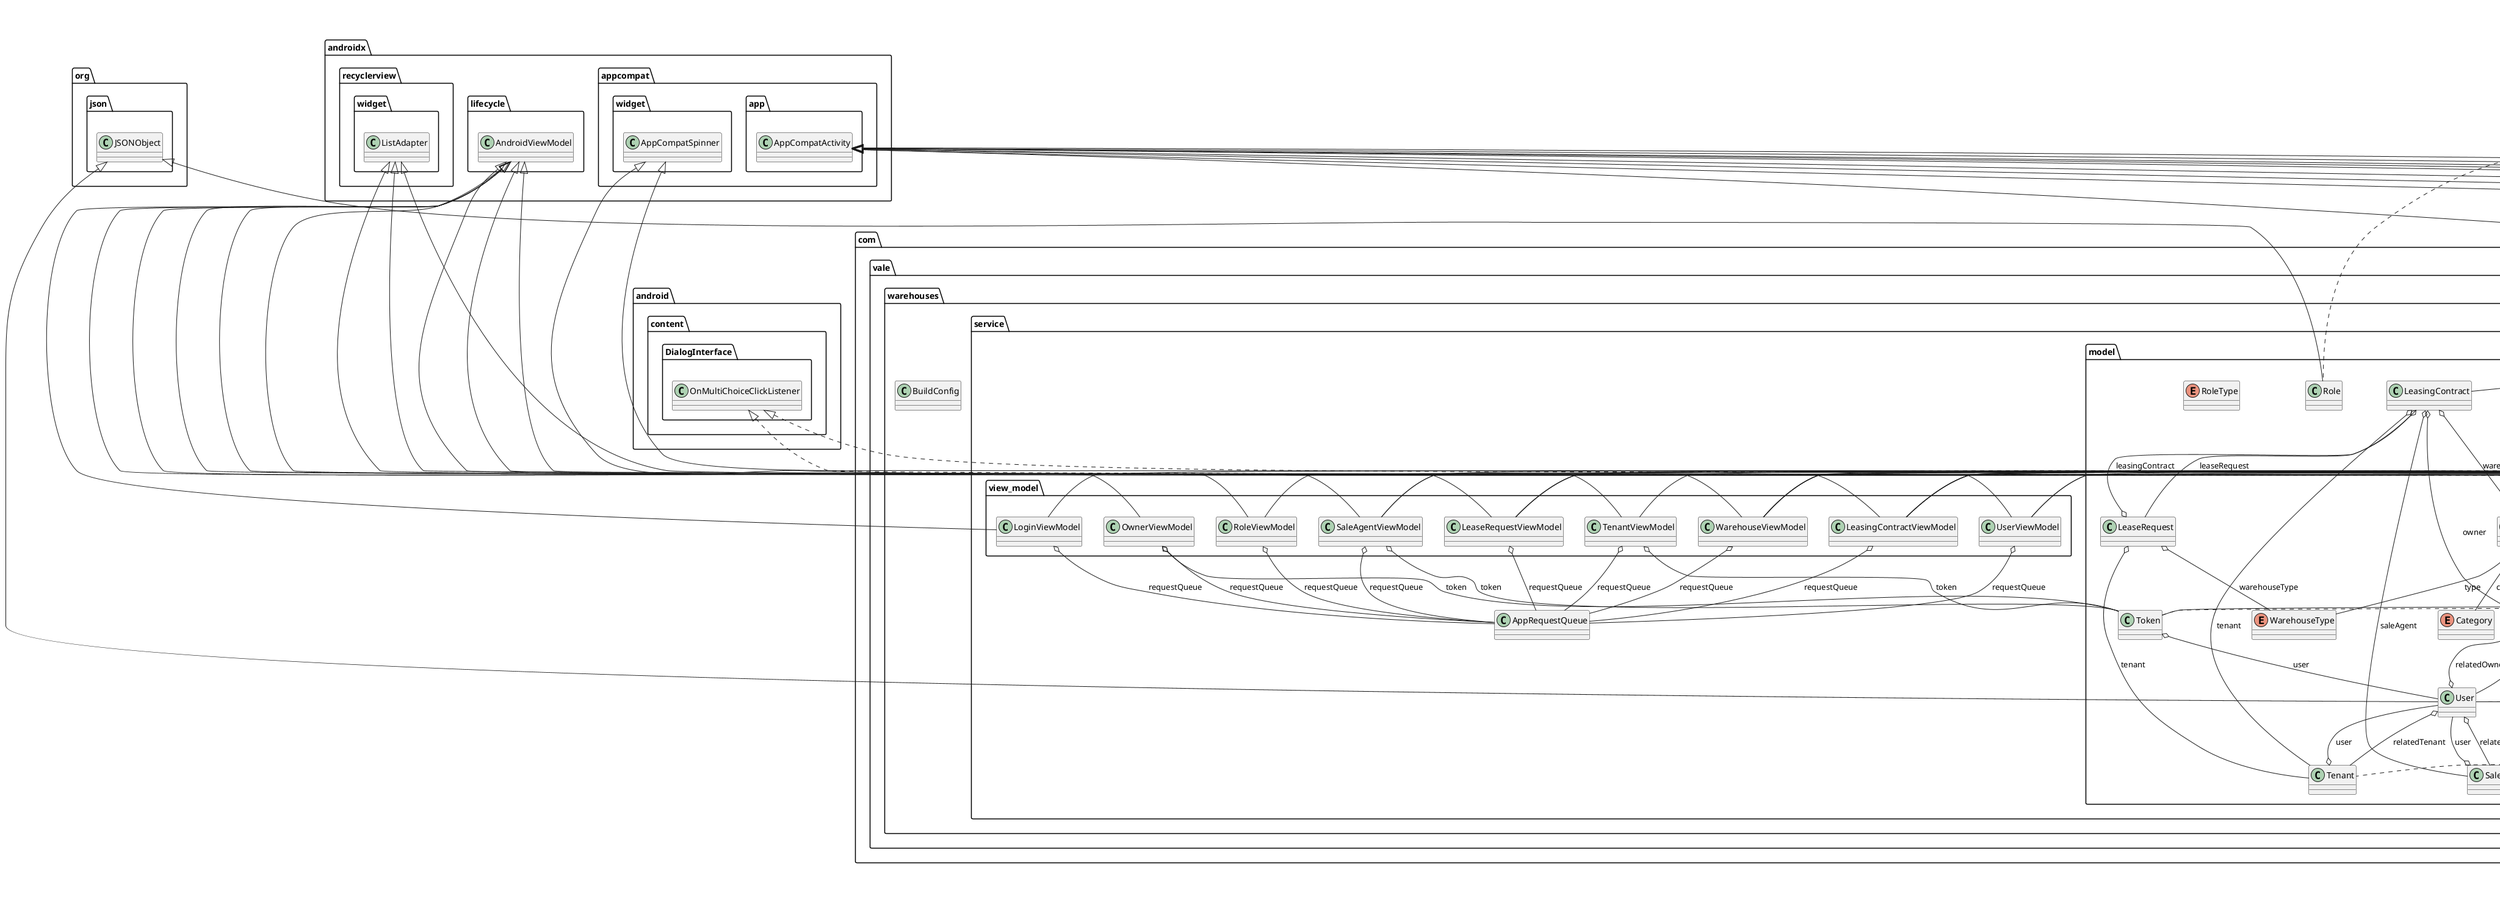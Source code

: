 @startuml

title __APP's Class Diagram__\n

  namespace com.vale.warehouses {
    class com.vale.warehouses.BuildConfig {
    }
  }
  

  namespace com.vale.warehouses {
    namespace service {
      class com.vale.warehouses.service.AppRequestQueue {
      }
    }
  }
  

  namespace com.vale.warehouses {
    namespace service {
      namespace model {
        enum Category {
        }
      }
    }
  }
  

  namespace com.vale.warehouses {
    namespace service {
      namespace model {
        class com.vale.warehouses.service.model.LeaseRequest {
        }
      }
    }
  }
  

  namespace com.vale.warehouses {
    namespace service {
      namespace model {
        class com.vale.warehouses.service.model.LeasingContract {
        }
      }
    }
  }
  

  namespace com.vale.warehouses {
    namespace service {
      namespace model {
        class com.vale.warehouses.service.model.Owner {
        }
      }
    }
  }
  

  namespace com.vale.warehouses {
    namespace service {
      namespace model {
        class com.vale.warehouses.service.model.Role {
        }
      }
    }
  }
  

  namespace com.vale.warehouses {
    namespace service {
      namespace model {
        enum RoleType {
        }
      }
    }
  }
  

  namespace com.vale.warehouses {
    namespace service {
      namespace model {
        class com.vale.warehouses.service.model.SaleAgent {
        }
      }
    }
  }
  

  namespace com.vale.warehouses {
    namespace service {
      namespace model {
        class com.vale.warehouses.service.model.Tenant {
        }
      }
    }
  }
  

  namespace com.vale.warehouses {
    namespace service {
      namespace model {
        class com.vale.warehouses.service.model.Token {
        }
      }
    }
  }
  

  namespace com.vale.warehouses {
    namespace service {
      namespace model {
        class com.vale.warehouses.service.model.User {
        }
      }
    }
  }
  

  namespace com.vale.warehouses {
    namespace service {
      namespace model {
        class com.vale.warehouses.service.model.Warehouse {
        }
      }
    }
  }
  

  namespace com.vale.warehouses {
    namespace service {
      namespace model {
        enum WarehouseType {
        }
      }
    }
  }
  

  namespace com.vale.warehouses {
    namespace service {
      namespace view_model {
        class com.vale.warehouses.service.view_model.LeaseRequestViewModel {
        }
      }
    }
  }
  

  namespace com.vale.warehouses {
    namespace service {
      namespace view_model {
        class com.vale.warehouses.service.view_model.LeasingContractViewModel {
        }
      }
    }
  }
  

  namespace com.vale.warehouses {
    namespace service {
      namespace view_model {
        class com.vale.warehouses.service.view_model.LoginViewModel {
        }
      }
    }
  }
  

  namespace com.vale.warehouses {
    namespace service {
      namespace view_model {
        class com.vale.warehouses.service.view_model.OwnerViewModel {
        }
      }
    }
  }
  

  namespace com.vale.warehouses {
    namespace service {
      namespace view_model {
        class com.vale.warehouses.service.view_model.RoleViewModel {
        }
      }
    }
  }
  

  namespace com.vale.warehouses {
    namespace service {
      namespace view_model {
        class com.vale.warehouses.service.view_model.SaleAgentViewModel {
        }
      }
    }
  }
  

  namespace com.vale.warehouses {
    namespace service {
      namespace view_model {
        class com.vale.warehouses.service.view_model.TenantViewModel {
        }
      }
    }
  }
  

  namespace com.vale.warehouses {
    namespace service {
      namespace view_model {
        class com.vale.warehouses.service.view_model.UserViewModel {
        }
      }
    }
  }
  

  namespace com.vale.warehouses {
    namespace service {
      namespace view_model {
        class com.vale.warehouses.service.view_model.WarehouseViewModel {
        }
      }
    }
  }
  

  namespace com.vale.warehouses {
    namespace ui.lease_contract {
      class com.vale.warehouses.ui.lease_contract.AddEditLeasingContractActivity {
      }
    }
  }
  

  namespace com.vale.warehouses {
    namespace ui.lease_contract {
      class com.vale.warehouses.ui.lease_contract.LeaseContractAdapter {
      }
    }
  }
  

  namespace com.vale.warehouses {
    namespace ui.lease_contract {
      class com.vale.warehouses.ui.lease_contract.LeaseContractListActivity {
      }
    }
  }
  

  namespace com.vale.warehouses {
    namespace ui.lease_request {
      class com.vale.warehouses.ui.lease_request.CreateLeaseRequest {
      }
    }
  }
  

  namespace com.vale.warehouses {
    namespace ui.loggedin {
      class com.vale.warehouses.ui.loggedin.LoggedInActivity {
      }
    }
  }
  

  namespace com.vale.warehouses {
    namespace ui.login {
      class com.vale.warehouses.ui.login.LoginActivity {
      }
    }
  }
  

  namespace com.vale.warehouses {
    namespace ui.login {
      class com.vale.warehouses.ui.login.LoginFormState {
      }
    }
  }
  

  namespace com.vale.warehouses {
    namespace ui.login {
      class com.vale.warehouses.ui.login.LoginResult {
      }
    }
  }
  

  namespace com.vale.warehouses {
    namespace ui.users {
      class com.vale.warehouses.ui.users.AddEditUserActivity {
      }
    }
  }
  

  namespace com.vale.warehouses {
    namespace ui.users {
      class com.vale.warehouses.ui.users.RoleMultiSelectionSpinner {
      }
    }
  }
  

  namespace com.vale.warehouses {
    namespace ui.users {
      class com.vale.warehouses.ui.users.UserAdapter {
      }
    }
  }
  

  namespace com.vale.warehouses {
    namespace ui.users {
      class com.vale.warehouses.ui.users.UserListActivity {
      }
    }
  }
  

  namespace com.vale.warehouses {
    namespace ui.warehouses {
      class com.vale.warehouses.ui.warehouses.AddEditWarehouseActivity {
      }
    }
  }
  

  namespace com.vale.warehouses {
    namespace ui.warehouses {
      class com.vale.warehouses.ui.warehouses.SaleAgentMultiSelectionSpinner {
      }
    }
  }
  

  namespace com.vale.warehouses {
    namespace ui.warehouses {
      class com.vale.warehouses.ui.warehouses.WarehouseAdapter {
      }
    }
  }
  

  namespace com.vale.warehouses {
    namespace ui.warehouses {
      class com.vale.warehouses.ui.warehouses.WarehouseListActivity {
      }
    }
  }
  

  com.vale.warehouses.service.model.LeaseRequest o-- com.vale.warehouses.service.model.LeasingContract : leasingContract
  com.vale.warehouses.service.model.LeaseRequest o-- com.vale.warehouses.service.model.Tenant : tenant
  com.vale.warehouses.service.model.LeaseRequest o-- com.vale.warehouses.service.model.WarehouseType : warehouseType
  com.vale.warehouses.service.model.LeasingContract o-- com.vale.warehouses.service.model.LeaseRequest : leaseRequest
  com.vale.warehouses.service.model.LeasingContract o-- com.vale.warehouses.service.model.Owner : owner
  com.vale.warehouses.service.model.LeasingContract o-- com.vale.warehouses.service.model.SaleAgent : saleAgent
  com.vale.warehouses.service.model.LeasingContract o-- com.vale.warehouses.service.model.Tenant : tenant
  com.vale.warehouses.service.model.LeasingContract o-- com.vale.warehouses.service.model.Warehouse : warehouse
  com.vale.warehouses.service.model.Owner .up.|> java.io.Serializable
  com.vale.warehouses.service.model.Owner o-- com.vale.warehouses.service.model.User : user
  com.vale.warehouses.service.model.Role .up.|> java.io.Serializable
  com.vale.warehouses.service.model.Role -up-|> org.json.JSONObject
  com.vale.warehouses.service.model.SaleAgent .up.|> java.io.Serializable
  com.vale.warehouses.service.model.SaleAgent o-- com.vale.warehouses.service.model.User : user
  com.vale.warehouses.service.model.Tenant .up.|> java.io.Serializable
  com.vale.warehouses.service.model.Tenant o-- com.vale.warehouses.service.model.User : user
  com.vale.warehouses.service.model.Token .up.|> java.io.Serializable
  com.vale.warehouses.service.model.Token o-- com.vale.warehouses.service.model.User : user
  com.vale.warehouses.service.model.User .up.|> java.io.Serializable
  com.vale.warehouses.service.model.User -up-|> org.json.JSONObject
  com.vale.warehouses.service.model.User o-- com.vale.warehouses.service.model.Owner : relatedOwner
  com.vale.warehouses.service.model.User o-- com.vale.warehouses.service.model.SaleAgent : relatedSaleAgent
  com.vale.warehouses.service.model.User o-- com.vale.warehouses.service.model.Tenant : relatedTenant
  com.vale.warehouses.service.model.Warehouse .up.|> java.io.Serializable
  com.vale.warehouses.service.model.Warehouse o-- com.vale.warehouses.service.model.Category : category
  com.vale.warehouses.service.model.Warehouse o-- com.vale.warehouses.service.model.Owner : owner
  com.vale.warehouses.service.model.Warehouse o-- com.vale.warehouses.service.model.WarehouseType : type
  com.vale.warehouses.service.view_model.LeaseRequestViewModel -up-|> androidx.lifecycle.AndroidViewModel
  com.vale.warehouses.service.view_model.LeaseRequestViewModel o-- com.vale.warehouses.service.AppRequestQueue : requestQueue
  com.vale.warehouses.service.view_model.LeasingContractViewModel -up-|> androidx.lifecycle.AndroidViewModel
  com.vale.warehouses.service.view_model.LeasingContractViewModel o-- com.vale.warehouses.service.AppRequestQueue : requestQueue
  com.vale.warehouses.service.view_model.LoginViewModel -up-|> androidx.lifecycle.AndroidViewModel
  com.vale.warehouses.service.view_model.LoginViewModel o-- com.vale.warehouses.service.AppRequestQueue : requestQueue
  com.vale.warehouses.service.view_model.OwnerViewModel -up-|> androidx.lifecycle.AndroidViewModel
  com.vale.warehouses.service.view_model.OwnerViewModel o-- com.vale.warehouses.service.AppRequestQueue : requestQueue
  com.vale.warehouses.service.view_model.OwnerViewModel o-- com.vale.warehouses.service.model.Token : token
  com.vale.warehouses.service.view_model.RoleViewModel -up-|> androidx.lifecycle.AndroidViewModel
  com.vale.warehouses.service.view_model.RoleViewModel o-- com.vale.warehouses.service.AppRequestQueue : requestQueue
  com.vale.warehouses.service.view_model.SaleAgentViewModel -up-|> androidx.lifecycle.AndroidViewModel
  com.vale.warehouses.service.view_model.SaleAgentViewModel o-- com.vale.warehouses.service.AppRequestQueue : requestQueue
  com.vale.warehouses.service.view_model.SaleAgentViewModel o-- com.vale.warehouses.service.model.Token : token
  com.vale.warehouses.service.view_model.TenantViewModel -up-|> androidx.lifecycle.AndroidViewModel
  com.vale.warehouses.service.view_model.TenantViewModel o-- com.vale.warehouses.service.AppRequestQueue : requestQueue
  com.vale.warehouses.service.view_model.TenantViewModel o-- com.vale.warehouses.service.model.Token : token
  com.vale.warehouses.service.view_model.UserViewModel -up-|> androidx.lifecycle.AndroidViewModel
  com.vale.warehouses.service.view_model.UserViewModel o-- com.vale.warehouses.service.AppRequestQueue : requestQueue
  com.vale.warehouses.service.view_model.WarehouseViewModel -up-|> androidx.lifecycle.AndroidViewModel
  com.vale.warehouses.service.view_model.WarehouseViewModel o-- com.vale.warehouses.service.AppRequestQueue : requestQueue
  com.vale.warehouses.ui.lease_contract.AddEditLeasingContractActivity -up-|> androidx.appcompat.app.AppCompatActivity
  com.vale.warehouses.ui.lease_contract.AddEditLeasingContractActivity o-- com.vale.warehouses.service.model.LeasingContract : leaseContract
  com.vale.warehouses.ui.lease_contract.AddEditLeasingContractActivity o-- com.vale.warehouses.service.view_model.LeasingContractViewModel : leaseContractViewModel
  com.vale.warehouses.ui.lease_contract.AddEditLeasingContractActivity o-- com.vale.warehouses.service.view_model.LeaseRequestViewModel : leaseRequestViewModel
  com.vale.warehouses.ui.lease_contract.AddEditLeasingContractActivity o-- com.vale.warehouses.service.view_model.TenantViewModel : tenantViewModel
  com.vale.warehouses.ui.lease_contract.AddEditLeasingContractActivity o-- com.vale.warehouses.ui.lease_contract.AddEditLeasingContractActivity : that
  com.vale.warehouses.ui.lease_contract.AddEditLeasingContractActivity o-- com.vale.warehouses.service.view_model.WarehouseViewModel : warehouseViewModel
  com.vale.warehouses.ui.lease_contract.LeaseContractAdapter -up-|> androidx.recyclerview.widget.ListAdapter
  com.vale.warehouses.ui.lease_contract.LeaseContractAdapter o-- com.vale.warehouses.ui.lease_contract.LeaseContractAdapter.OnItemClickListener : listener
  com.vale.warehouses.ui.lease_contract.LeaseContractListActivity -up-|> androidx.appcompat.app.AppCompatActivity
  com.vale.warehouses.ui.lease_contract.LeaseContractListActivity o-- com.vale.warehouses.ui.lease_contract.LeaseContractAdapter : leasingContractAdapter
  com.vale.warehouses.ui.lease_contract.LeaseContractListActivity o-- com.vale.warehouses.service.view_model.LeasingContractViewModel : leasingContractViewModel
  com.vale.warehouses.ui.lease_request.CreateLeaseRequest -up-|> androidx.appcompat.app.AppCompatActivity
  com.vale.warehouses.ui.lease_request.CreateLeaseRequest o-- com.vale.warehouses.service.view_model.LeaseRequestViewModel : leaseRequestViewModel
  com.vale.warehouses.ui.loggedin.LoggedInActivity -up-|> androidx.appcompat.app.AppCompatActivity
  com.vale.warehouses.ui.loggedin.LoggedInActivity o-- com.vale.warehouses.service.view_model.LeaseRequestViewModel : leaseRequestViewModel
  com.vale.warehouses.ui.loggedin.LoggedInActivity o-- com.vale.warehouses.service.view_model.LeasingContractViewModel : leasingContractViewModel
  com.vale.warehouses.ui.loggedin.LoggedInActivity o-- com.vale.warehouses.service.view_model.SaleAgentViewModel : saleAgentViewModel
  com.vale.warehouses.ui.loggedin.LoggedInActivity o-- com.vale.warehouses.service.model.SaleAgent : selectedSaleAgent
  com.vale.warehouses.ui.loggedin.LoggedInActivity o-- com.vale.warehouses.ui.loggedin.LoggedInActivity : that
  com.vale.warehouses.ui.loggedin.LoggedInActivity o-- com.vale.warehouses.service.view_model.WarehouseViewModel : warehouseViewModel
  com.vale.warehouses.ui.login.LoginActivity -up-|> androidx.appcompat.app.AppCompatActivity
  com.vale.warehouses.ui.login.LoginActivity o-- com.vale.warehouses.service.view_model.LoginViewModel : loginViewModel
  com.vale.warehouses.ui.login.LoginResult o-- com.vale.warehouses.service.model.Token : success
  com.vale.warehouses.ui.users.AddEditUserActivity -up-|> androidx.appcompat.app.AppCompatActivity
  com.vale.warehouses.ui.users.AddEditUserActivity o-- com.vale.warehouses.ui.users.RoleMultiSelectionSpinner : roleSpinner
  com.vale.warehouses.ui.users.AddEditUserActivity o-- com.vale.warehouses.service.view_model.RoleViewModel : roleViewModel
  com.vale.warehouses.ui.users.AddEditUserActivity o-- com.vale.warehouses.service.model.User : user
  com.vale.warehouses.ui.users.AddEditUserActivity o-- com.vale.warehouses.service.view_model.UserViewModel : userViewModel
  com.vale.warehouses.ui.users.RoleMultiSelectionSpinner .up.|> android.content.DialogInterface.OnMultiChoiceClickListener
  com.vale.warehouses.ui.users.RoleMultiSelectionSpinner -up-|> androidx.appcompat.widget.AppCompatSpinner
  com.vale.warehouses.ui.users.UserAdapter -up-|> androidx.recyclerview.widget.ListAdapter
  com.vale.warehouses.ui.users.UserAdapter o-- com.vale.warehouses.ui.users.UserAdapter.OnItemClickListener : listener
  com.vale.warehouses.ui.users.UserListActivity -up-|> androidx.appcompat.app.AppCompatActivity
  com.vale.warehouses.ui.users.UserListActivity o-- com.vale.warehouses.ui.users.UserAdapter : userAdapter
  com.vale.warehouses.ui.users.UserListActivity o-- com.vale.warehouses.service.view_model.UserViewModel : userViewModel
  com.vale.warehouses.ui.warehouses.AddEditWarehouseActivity -up-|> androidx.appcompat.app.AppCompatActivity
  com.vale.warehouses.ui.warehouses.AddEditWarehouseActivity o-- com.vale.warehouses.service.view_model.LeasingContractViewModel : leasingContractViewModel
  com.vale.warehouses.ui.warehouses.AddEditWarehouseActivity o-- com.vale.warehouses.ui.warehouses.SaleAgentMultiSelectionSpinner : saleAgentSpinner
  com.vale.warehouses.ui.warehouses.AddEditWarehouseActivity o-- com.vale.warehouses.service.view_model.SaleAgentViewModel : saleAgentViewModel
  com.vale.warehouses.ui.warehouses.AddEditWarehouseActivity o-- com.vale.warehouses.service.model.Warehouse : warehouse
  com.vale.warehouses.ui.warehouses.AddEditWarehouseActivity o-- com.vale.warehouses.service.view_model.WarehouseViewModel : warehouseViewModel
  com.vale.warehouses.ui.warehouses.SaleAgentMultiSelectionSpinner .up.|> android.content.DialogInterface.OnMultiChoiceClickListener
  com.vale.warehouses.ui.warehouses.SaleAgentMultiSelectionSpinner -up-|> androidx.appcompat.widget.AppCompatSpinner
  com.vale.warehouses.ui.warehouses.WarehouseAdapter -up-|> androidx.recyclerview.widget.ListAdapter
  com.vale.warehouses.ui.warehouses.WarehouseAdapter o-- com.vale.warehouses.ui.warehouses.WarehouseAdapter.OnItemClickListener : listener
  com.vale.warehouses.ui.warehouses.WarehouseListActivity -up-|> androidx.appcompat.app.AppCompatActivity
  com.vale.warehouses.ui.warehouses.WarehouseListActivity o-- com.vale.warehouses.ui.warehouses.WarehouseAdapter : warehouseAdapter
  com.vale.warehouses.ui.warehouses.WarehouseListActivity o-- com.vale.warehouses.service.view_model.WarehouseViewModel : warehouseViewModel


right footer


PlantUML diagram generated by SketchIt! (https://bitbucket.org/pmesmeur/sketch.it)
For more information about this tool, please contact philippe.mesmeur@gmail.com
endfooter

@enduml
